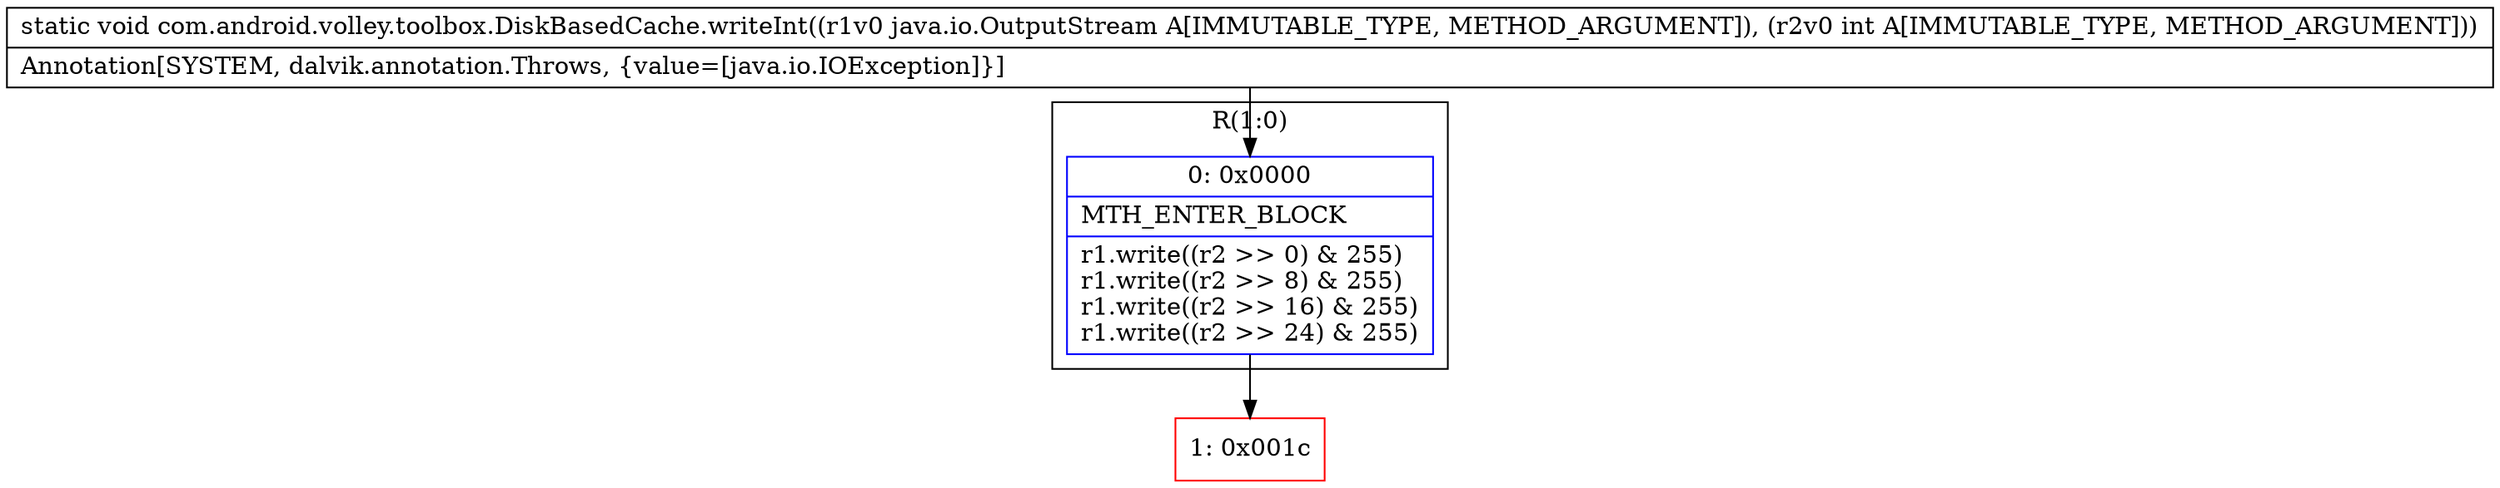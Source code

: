 digraph "CFG forcom.android.volley.toolbox.DiskBasedCache.writeInt(Ljava\/io\/OutputStream;I)V" {
subgraph cluster_Region_2079521561 {
label = "R(1:0)";
node [shape=record,color=blue];
Node_0 [shape=record,label="{0\:\ 0x0000|MTH_ENTER_BLOCK\l|r1.write((r2 \>\> 0) & 255)\lr1.write((r2 \>\> 8) & 255)\lr1.write((r2 \>\> 16) & 255)\lr1.write((r2 \>\> 24) & 255)\l}"];
}
Node_1 [shape=record,color=red,label="{1\:\ 0x001c}"];
MethodNode[shape=record,label="{static void com.android.volley.toolbox.DiskBasedCache.writeInt((r1v0 java.io.OutputStream A[IMMUTABLE_TYPE, METHOD_ARGUMENT]), (r2v0 int A[IMMUTABLE_TYPE, METHOD_ARGUMENT]))  | Annotation[SYSTEM, dalvik.annotation.Throws, \{value=[java.io.IOException]\}]\l}"];
MethodNode -> Node_0;
Node_0 -> Node_1;
}

